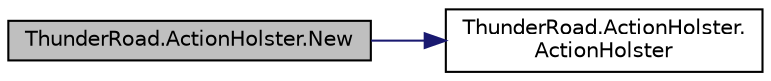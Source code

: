 digraph "ThunderRoad.ActionHolster.New"
{
 // LATEX_PDF_SIZE
  edge [fontname="Helvetica",fontsize="10",labelfontname="Helvetica",labelfontsize="10"];
  node [fontname="Helvetica",fontsize="10",shape=record];
  rankdir="LR";
  Node1 [label="ThunderRoad.ActionHolster.New",height=0.2,width=0.4,color="black", fillcolor="grey75", style="filled", fontcolor="black",tooltip="News the specified right hand."];
  Node1 -> Node2 [color="midnightblue",fontsize="10",style="solid",fontname="Helvetica"];
  Node2 [label="ThunderRoad.ActionHolster.\lActionHolster",height=0.2,width=0.4,color="black", fillcolor="white", style="filled",URL="$class_thunder_road_1_1_action_holster.html#a1eefff060520a11c92b89dd750041012",tooltip="Initializes a new instance of the ActionHolster class."];
}
